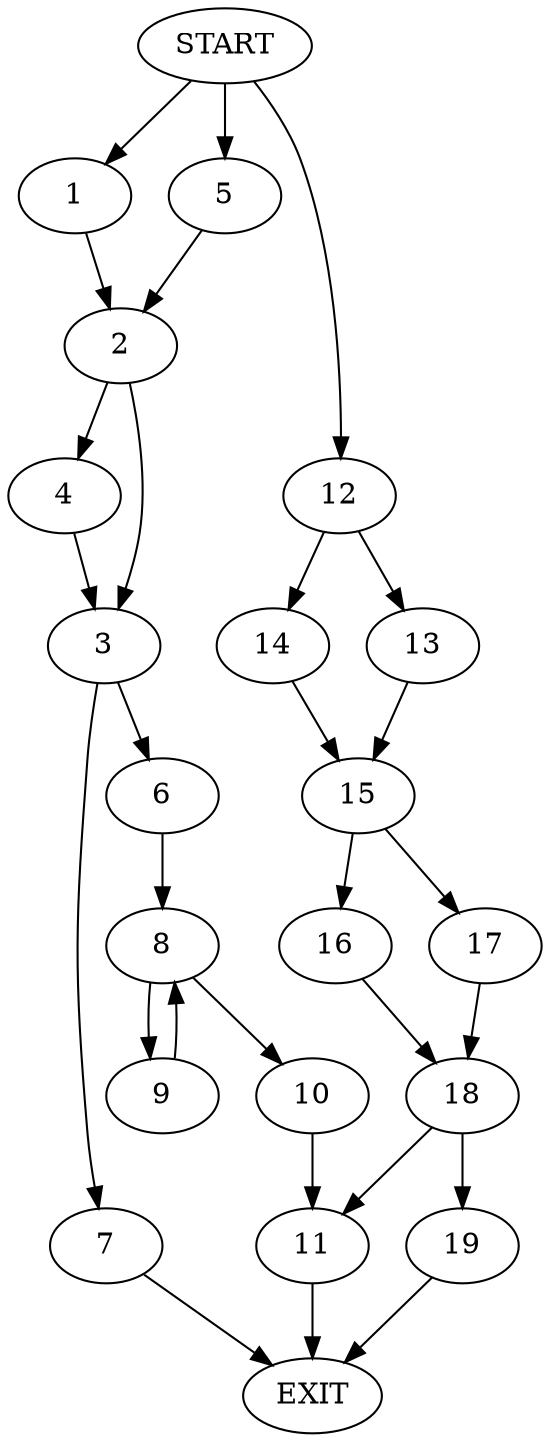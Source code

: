 digraph {
0 [label="START"]
20 [label="EXIT"]
0 -> 1
1 -> 2
2 -> 3
2 -> 4
0 -> 5
5 -> 2
4 -> 3
3 -> 6
3 -> 7
7 -> 20
6 -> 8
8 -> 9
8 -> 10
10 -> 11
9 -> 8
11 -> 20
0 -> 12
12 -> 13
12 -> 14
13 -> 15
14 -> 15
15 -> 16
15 -> 17
16 -> 18
17 -> 18
18 -> 19
18 -> 11
19 -> 20
}
